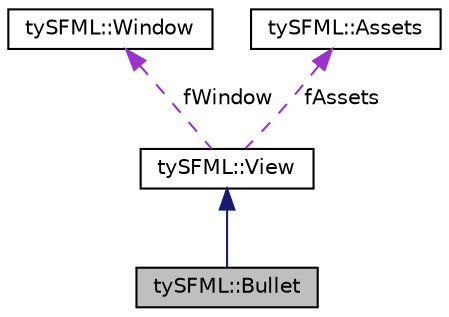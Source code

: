 digraph "tySFML::Bullet"
{
  edge [fontname="Helvetica",fontsize="10",labelfontname="Helvetica",labelfontsize="10"];
  node [fontname="Helvetica",fontsize="10",shape=record];
  Node1 [label="tySFML::Bullet",height=0.2,width=0.4,color="black", fillcolor="grey75", style="filled", fontcolor="black"];
  Node2 -> Node1 [dir="back",color="midnightblue",fontsize="10",style="solid",fontname="Helvetica"];
  Node2 [label="tySFML::View",height=0.2,width=0.4,color="black", fillcolor="white", style="filled",URL="$classty_s_f_m_l_1_1_view.html"];
  Node3 -> Node2 [dir="back",color="darkorchid3",fontsize="10",style="dashed",label=" fWindow" ,fontname="Helvetica"];
  Node3 [label="tySFML::Window",height=0.2,width=0.4,color="black", fillcolor="white", style="filled",URL="$classty_s_f_m_l_1_1_window.html",tooltip="Represents an SFML Window. "];
  Node4 -> Node2 [dir="back",color="darkorchid3",fontsize="10",style="dashed",label=" fAssets" ,fontname="Helvetica"];
  Node4 [label="tySFML::Assets",height=0.2,width=0.4,color="black", fillcolor="white", style="filled",URL="$classty_s_f_m_l_1_1_assets.html",tooltip="Class for storing assets and getting them without making endless copies. "];
}
